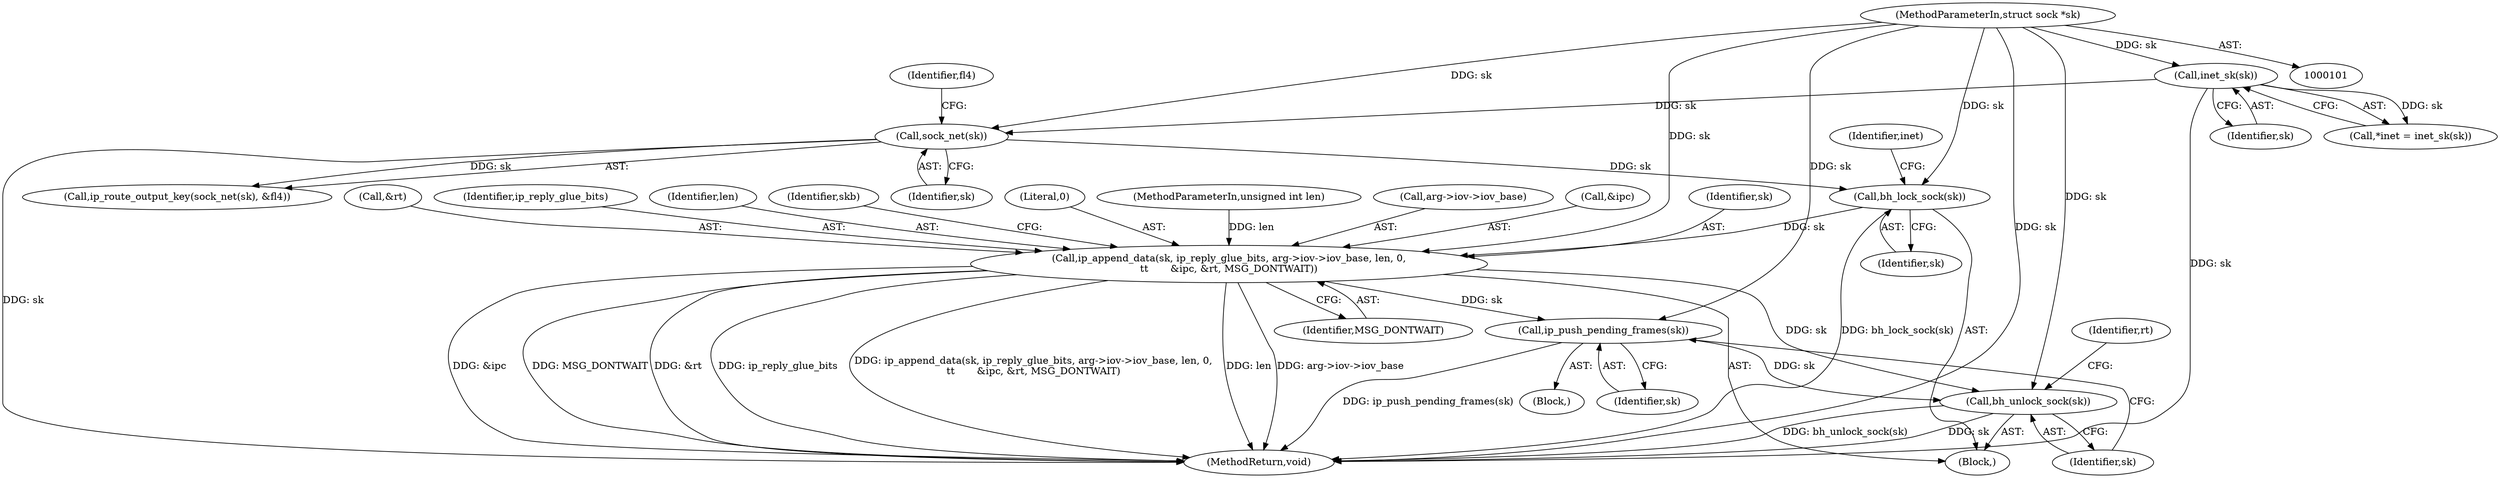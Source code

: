 digraph "0_linux_f6d8bd051c391c1c0458a30b2a7abcd939329259_23@pointer" {
"1000231" [label="(Call,bh_lock_sock(sk))"];
"1000223" [label="(Call,sock_net(sk))"];
"1000110" [label="(Call,inet_sk(sk))"];
"1000102" [label="(MethodParameterIn,struct sock *sk)"];
"1000263" [label="(Call,ip_append_data(sk, ip_reply_glue_bits, arg->iov->iov_base, len, 0,\n\t\t       &ipc, &rt, MSG_DONTWAIT))"];
"1000318" [label="(Call,ip_push_pending_frames(sk))"];
"1000320" [label="(Call,bh_unlock_sock(sk))"];
"1000288" [label="(Block,)"];
"1000111" [label="(Identifier,sk)"];
"1000106" [label="(Block,)"];
"1000275" [label="(Call,&rt)"];
"1000319" [label="(Identifier,sk)"];
"1000320" [label="(Call,bh_unlock_sock(sk))"];
"1000222" [label="(Call,ip_route_output_key(sock_net(sk), &fl4))"];
"1000321" [label="(Identifier,sk)"];
"1000318" [label="(Call,ip_push_pending_frames(sk))"];
"1000265" [label="(Identifier,ip_reply_glue_bits)"];
"1000231" [label="(Call,bh_lock_sock(sk))"];
"1000271" [label="(Identifier,len)"];
"1000281" [label="(Identifier,skb)"];
"1000224" [label="(Identifier,sk)"];
"1000272" [label="(Literal,0)"];
"1000105" [label="(MethodParameterIn,unsigned int len)"];
"1000323" [label="(Identifier,rt)"];
"1000235" [label="(Identifier,inet)"];
"1000102" [label="(MethodParameterIn,struct sock *sk)"];
"1000232" [label="(Identifier,sk)"];
"1000266" [label="(Call,arg->iov->iov_base)"];
"1000110" [label="(Call,inet_sk(sk))"];
"1000273" [label="(Call,&ipc)"];
"1000226" [label="(Identifier,fl4)"];
"1000324" [label="(MethodReturn,void)"];
"1000108" [label="(Call,*inet = inet_sk(sk))"];
"1000277" [label="(Identifier,MSG_DONTWAIT)"];
"1000264" [label="(Identifier,sk)"];
"1000223" [label="(Call,sock_net(sk))"];
"1000263" [label="(Call,ip_append_data(sk, ip_reply_glue_bits, arg->iov->iov_base, len, 0,\n\t\t       &ipc, &rt, MSG_DONTWAIT))"];
"1000231" -> "1000106"  [label="AST: "];
"1000231" -> "1000232"  [label="CFG: "];
"1000232" -> "1000231"  [label="AST: "];
"1000235" -> "1000231"  [label="CFG: "];
"1000231" -> "1000324"  [label="DDG: bh_lock_sock(sk)"];
"1000223" -> "1000231"  [label="DDG: sk"];
"1000102" -> "1000231"  [label="DDG: sk"];
"1000231" -> "1000263"  [label="DDG: sk"];
"1000223" -> "1000222"  [label="AST: "];
"1000223" -> "1000224"  [label="CFG: "];
"1000224" -> "1000223"  [label="AST: "];
"1000226" -> "1000223"  [label="CFG: "];
"1000223" -> "1000324"  [label="DDG: sk"];
"1000223" -> "1000222"  [label="DDG: sk"];
"1000110" -> "1000223"  [label="DDG: sk"];
"1000102" -> "1000223"  [label="DDG: sk"];
"1000110" -> "1000108"  [label="AST: "];
"1000110" -> "1000111"  [label="CFG: "];
"1000111" -> "1000110"  [label="AST: "];
"1000108" -> "1000110"  [label="CFG: "];
"1000110" -> "1000324"  [label="DDG: sk"];
"1000110" -> "1000108"  [label="DDG: sk"];
"1000102" -> "1000110"  [label="DDG: sk"];
"1000102" -> "1000101"  [label="AST: "];
"1000102" -> "1000324"  [label="DDG: sk"];
"1000102" -> "1000263"  [label="DDG: sk"];
"1000102" -> "1000318"  [label="DDG: sk"];
"1000102" -> "1000320"  [label="DDG: sk"];
"1000263" -> "1000106"  [label="AST: "];
"1000263" -> "1000277"  [label="CFG: "];
"1000264" -> "1000263"  [label="AST: "];
"1000265" -> "1000263"  [label="AST: "];
"1000266" -> "1000263"  [label="AST: "];
"1000271" -> "1000263"  [label="AST: "];
"1000272" -> "1000263"  [label="AST: "];
"1000273" -> "1000263"  [label="AST: "];
"1000275" -> "1000263"  [label="AST: "];
"1000277" -> "1000263"  [label="AST: "];
"1000281" -> "1000263"  [label="CFG: "];
"1000263" -> "1000324"  [label="DDG: &rt"];
"1000263" -> "1000324"  [label="DDG: ip_reply_glue_bits"];
"1000263" -> "1000324"  [label="DDG: ip_append_data(sk, ip_reply_glue_bits, arg->iov->iov_base, len, 0,\n\t\t       &ipc, &rt, MSG_DONTWAIT)"];
"1000263" -> "1000324"  [label="DDG: arg->iov->iov_base"];
"1000263" -> "1000324"  [label="DDG: &ipc"];
"1000263" -> "1000324"  [label="DDG: MSG_DONTWAIT"];
"1000263" -> "1000324"  [label="DDG: len"];
"1000105" -> "1000263"  [label="DDG: len"];
"1000263" -> "1000318"  [label="DDG: sk"];
"1000263" -> "1000320"  [label="DDG: sk"];
"1000318" -> "1000288"  [label="AST: "];
"1000318" -> "1000319"  [label="CFG: "];
"1000319" -> "1000318"  [label="AST: "];
"1000321" -> "1000318"  [label="CFG: "];
"1000318" -> "1000324"  [label="DDG: ip_push_pending_frames(sk)"];
"1000318" -> "1000320"  [label="DDG: sk"];
"1000320" -> "1000106"  [label="AST: "];
"1000320" -> "1000321"  [label="CFG: "];
"1000321" -> "1000320"  [label="AST: "];
"1000323" -> "1000320"  [label="CFG: "];
"1000320" -> "1000324"  [label="DDG: sk"];
"1000320" -> "1000324"  [label="DDG: bh_unlock_sock(sk)"];
}
